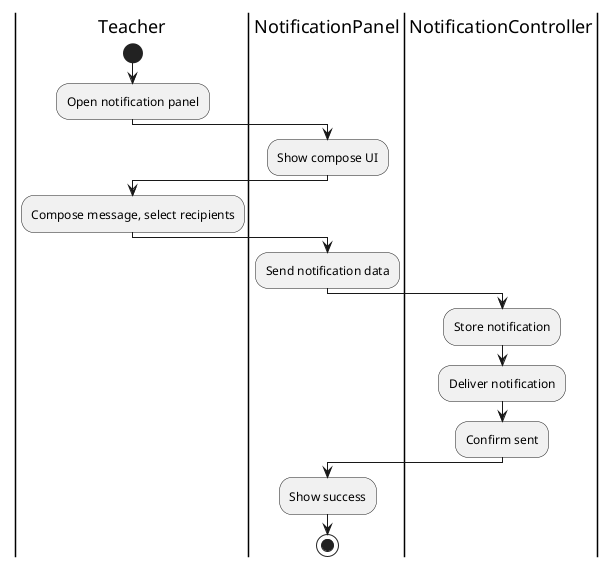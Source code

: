 @startuml SendNotifications
|Teacher|
start
:Open notification panel;
|NotificationPanel|
:Show compose UI;
|Teacher|
:Compose message, select recipients;
|NotificationPanel|
:Send notification data;
|NotificationController|
:Store notification;
|NotificationController|
:Deliver notification;
|NotificationController|
:Confirm sent;
|NotificationPanel|
:Show success;
stop
@enduml